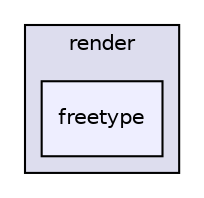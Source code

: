 digraph "/home/travis/build/tobanteAudio/moci/moci/moci/render/freetype" {
  compound=true
  node [ fontsize="10", fontname="Helvetica"];
  edge [ labelfontsize="10", labelfontname="Helvetica"];
  subgraph clusterdir_c301b679d30187b36c8d823e7fedae1a {
    graph [ bgcolor="#ddddee", pencolor="black", label="render" fontname="Helvetica", fontsize="10", URL="dir_c301b679d30187b36c8d823e7fedae1a.html"]
  dir_58662fa0c809a714c55e6061348b526f [shape=box, label="freetype", style="filled", fillcolor="#eeeeff", pencolor="black", URL="dir_58662fa0c809a714c55e6061348b526f.html"];
  }
}
